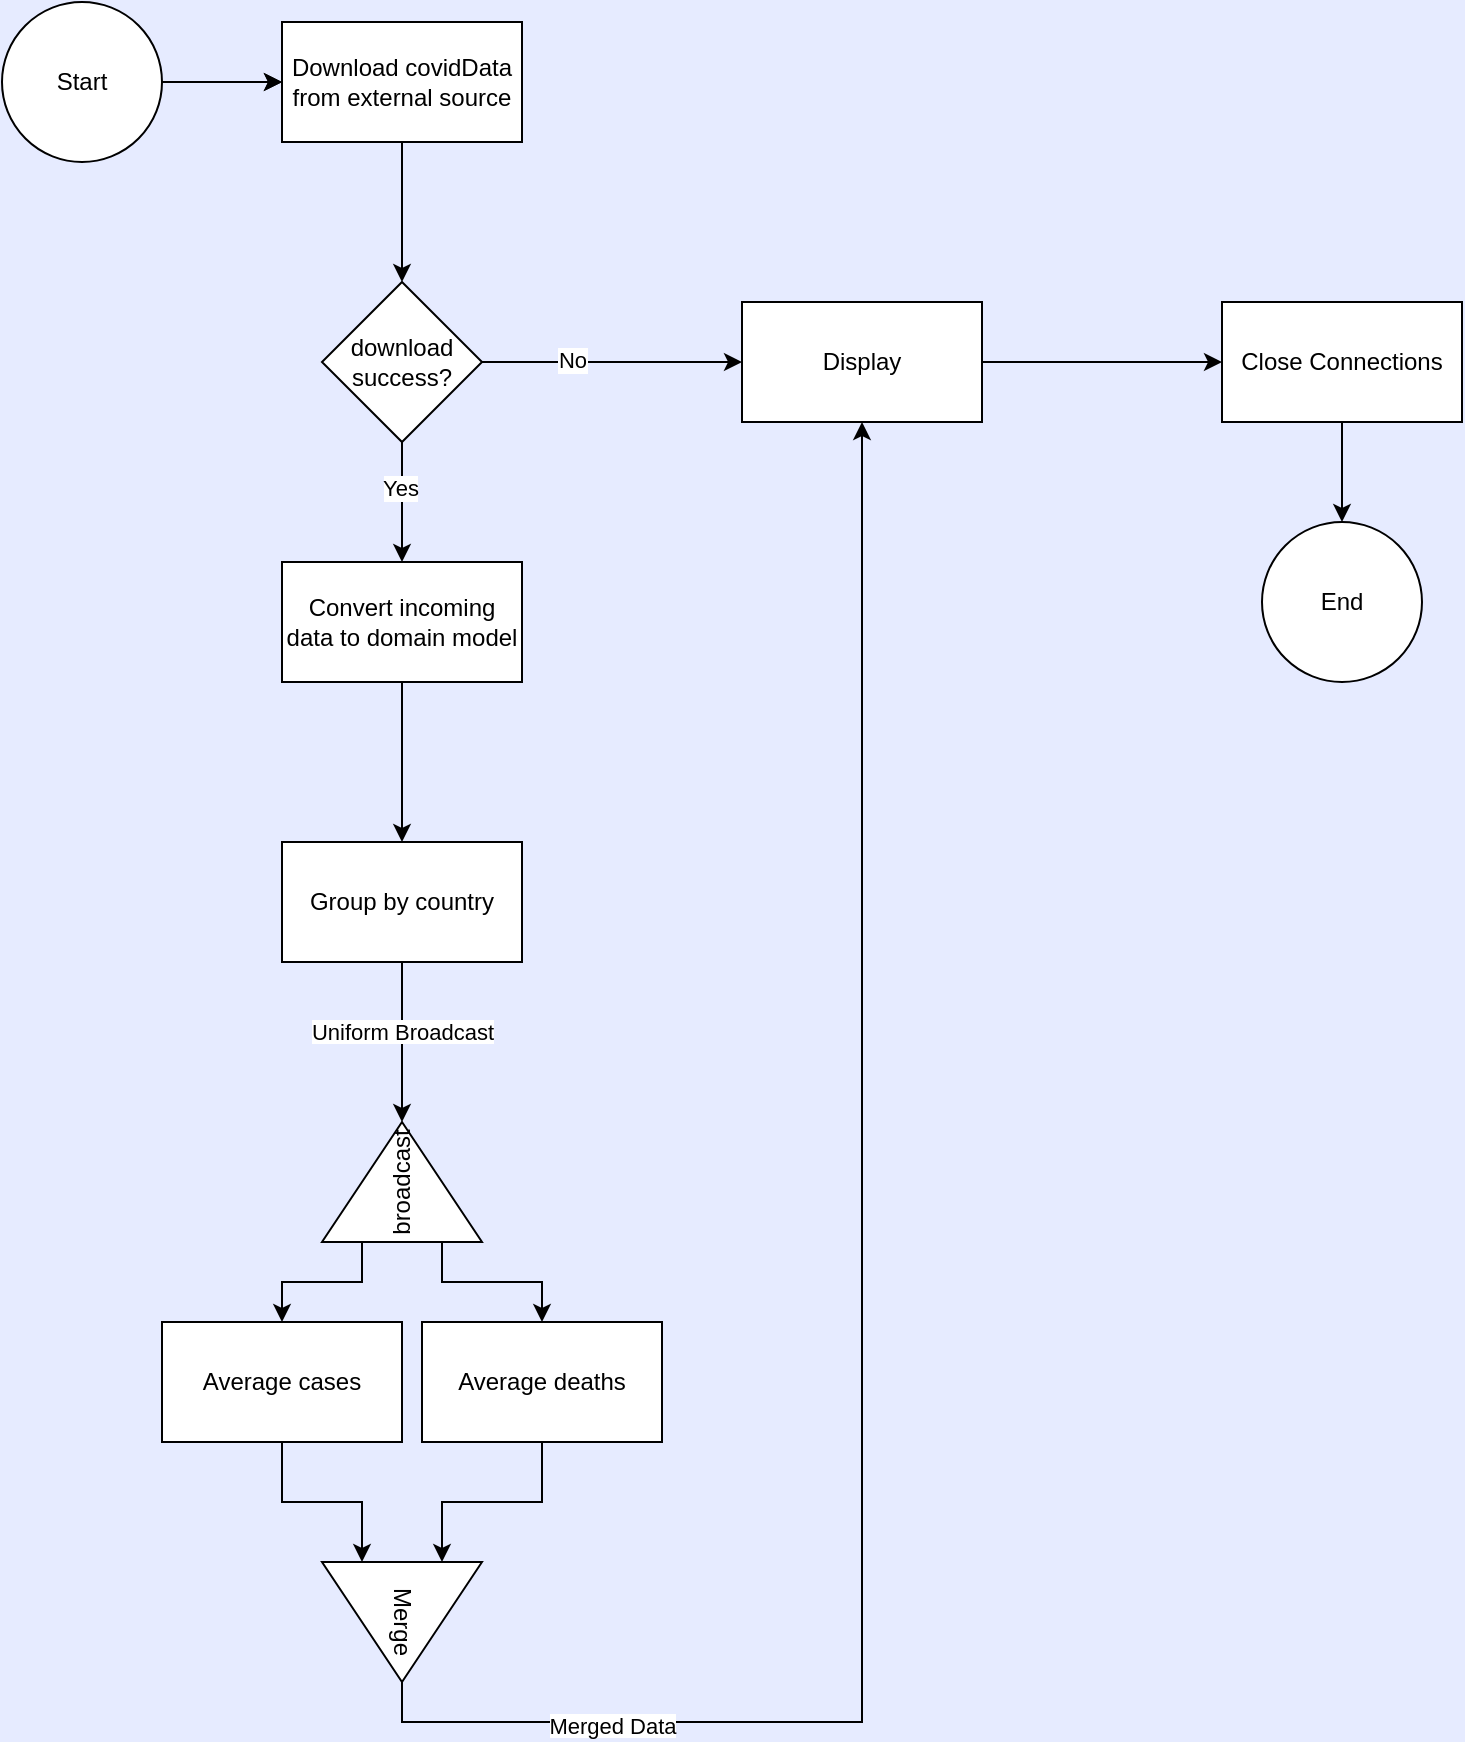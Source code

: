 <mxfile version="13.7.9" type="embed"><diagram id="xcBSDvuHyAwJCCUkQaVQ" name="Page-1"><mxGraphModel dx="520" dy="636" grid="1" gridSize="10" guides="1" tooltips="1" connect="1" arrows="1" fold="1" page="1" pageScale="1" pageWidth="827" pageHeight="1169" background="#E6EBFF" math="0" shadow="0"><root><mxCell id="46V4MzfUgrr_Lab3t0OD-0"/><mxCell id="46V4MzfUgrr_Lab3t0OD-1" parent="46V4MzfUgrr_Lab3t0OD-0"/><mxCell id="LZJYc4YYHJ1YW3onMMaM-3" value="" style="edgeStyle=orthogonalEdgeStyle;rounded=0;orthogonalLoop=1;jettySize=auto;html=1;" parent="46V4MzfUgrr_Lab3t0OD-1" source="LZJYc4YYHJ1YW3onMMaM-1" target="LZJYc4YYHJ1YW3onMMaM-2" edge="1"><mxGeometry relative="1" as="geometry"/></mxCell><mxCell id="3Scls3nelL3lFTV3fOes-0" value="" style="edgeStyle=orthogonalEdgeStyle;rounded=0;orthogonalLoop=1;jettySize=auto;html=1;strokeColor=#000000;" parent="46V4MzfUgrr_Lab3t0OD-1" source="LZJYc4YYHJ1YW3onMMaM-1" target="LZJYc4YYHJ1YW3onMMaM-2" edge="1"><mxGeometry relative="1" as="geometry"/></mxCell><mxCell id="LZJYc4YYHJ1YW3onMMaM-1" value="&lt;font color=&quot;#000000&quot;&gt;Start&lt;/font&gt;" style="ellipse;whiteSpace=wrap;html=1;aspect=fixed;fillColor=#FFFFFF;strokeColor=#000000;" parent="46V4MzfUgrr_Lab3t0OD-1" vertex="1"><mxGeometry x="30" y="30" width="80" height="80" as="geometry"/></mxCell><mxCell id="LZJYc4YYHJ1YW3onMMaM-5" value="" style="edgeStyle=orthogonalEdgeStyle;rounded=0;orthogonalLoop=1;jettySize=auto;html=1;strokeColor=#000000;" parent="46V4MzfUgrr_Lab3t0OD-1" source="LZJYc4YYHJ1YW3onMMaM-2" target="LZJYc4YYHJ1YW3onMMaM-4" edge="1"><mxGeometry relative="1" as="geometry"/></mxCell><mxCell id="LZJYc4YYHJ1YW3onMMaM-2" value="&lt;font color=&quot;#000000&quot;&gt;Download covidData from external source&lt;/font&gt;" style="whiteSpace=wrap;html=1;fillColor=#FFFFFF;strokeColor=#000000;" parent="46V4MzfUgrr_Lab3t0OD-1" vertex="1"><mxGeometry x="170" y="40" width="120" height="60" as="geometry"/></mxCell><mxCell id="LZJYc4YYHJ1YW3onMMaM-12" value="" style="edgeStyle=orthogonalEdgeStyle;rounded=0;orthogonalLoop=1;jettySize=auto;html=1;strokeColor=#000000;" parent="46V4MzfUgrr_Lab3t0OD-1" source="LZJYc4YYHJ1YW3onMMaM-4" target="LZJYc4YYHJ1YW3onMMaM-11" edge="1"><mxGeometry relative="1" as="geometry"><Array as="points"><mxPoint x="230" y="270"/><mxPoint x="230" y="270"/></Array></mxGeometry></mxCell><mxCell id="3Scls3nelL3lFTV3fOes-3" value="&lt;span style=&quot;background-color: rgb(255 , 255 , 255)&quot;&gt;Yes&lt;/span&gt;" style="edgeLabel;html=1;align=center;verticalAlign=middle;resizable=0;points=[];fontColor=#000000;" parent="LZJYc4YYHJ1YW3onMMaM-12" vertex="1" connectable="0"><mxGeometry x="-0.232" y="-1" relative="1" as="geometry"><mxPoint as="offset"/></mxGeometry></mxCell><mxCell id="LZJYc4YYHJ1YW3onMMaM-30" style="edgeStyle=orthogonalEdgeStyle;rounded=0;orthogonalLoop=1;jettySize=auto;html=1;exitX=1;exitY=0.5;exitDx=0;exitDy=0;entryX=0;entryY=0.5;entryDx=0;entryDy=0;strokeColor=#000000;" parent="46V4MzfUgrr_Lab3t0OD-1" source="LZJYc4YYHJ1YW3onMMaM-4" target="LZJYc4YYHJ1YW3onMMaM-28" edge="1"><mxGeometry relative="1" as="geometry"/></mxCell><mxCell id="LZJYc4YYHJ1YW3onMMaM-36" value="&lt;font color=&quot;#000000&quot; style=&quot;background-color: rgb(255 , 255 , 255)&quot;&gt;No&lt;/font&gt;" style="edgeLabel;html=1;align=center;verticalAlign=middle;resizable=0;points=[];" parent="LZJYc4YYHJ1YW3onMMaM-30" vertex="1" connectable="0"><mxGeometry x="-0.308" y="1" relative="1" as="geometry"><mxPoint as="offset"/></mxGeometry></mxCell><mxCell id="LZJYc4YYHJ1YW3onMMaM-4" value="&lt;font color=&quot;#000000&quot;&gt;download success?&lt;/font&gt;" style="rhombus;whiteSpace=wrap;html=1;fillColor=#FFFFFF;strokeColor=#000000;" parent="46V4MzfUgrr_Lab3t0OD-1" vertex="1"><mxGeometry x="190" y="170" width="80" height="80" as="geometry"/></mxCell><mxCell id="LZJYc4YYHJ1YW3onMMaM-8" value="&lt;font color=&quot;#000000&quot;&gt;End&lt;/font&gt;" style="ellipse;whiteSpace=wrap;html=1;aspect=fixed;fillColor=#FFFFFF;strokeColor=#000000;" parent="46V4MzfUgrr_Lab3t0OD-1" vertex="1"><mxGeometry x="660" y="290" width="80" height="80" as="geometry"/></mxCell><mxCell id="LZJYc4YYHJ1YW3onMMaM-14" value="" style="edgeStyle=orthogonalEdgeStyle;rounded=0;orthogonalLoop=1;jettySize=auto;html=1;strokeColor=#000000;" parent="46V4MzfUgrr_Lab3t0OD-1" source="LZJYc4YYHJ1YW3onMMaM-11" target="LZJYc4YYHJ1YW3onMMaM-13" edge="1"><mxGeometry relative="1" as="geometry"/></mxCell><mxCell id="LZJYc4YYHJ1YW3onMMaM-11" value="&lt;font color=&quot;#000000&quot;&gt;Convert incoming data to domain model&lt;/font&gt;" style="whiteSpace=wrap;html=1;fillColor=#FFFFFF;strokeColor=#000000;" parent="46V4MzfUgrr_Lab3t0OD-1" vertex="1"><mxGeometry x="170" y="310" width="120" height="60" as="geometry"/></mxCell><mxCell id="LZJYc4YYHJ1YW3onMMaM-17" style="edgeStyle=orthogonalEdgeStyle;rounded=0;orthogonalLoop=1;jettySize=auto;html=1;exitX=0.5;exitY=1;exitDx=0;exitDy=0;entryX=1;entryY=0.5;entryDx=0;entryDy=0;strokeColor=#000000;" parent="46V4MzfUgrr_Lab3t0OD-1" source="LZJYc4YYHJ1YW3onMMaM-13" target="LZJYc4YYHJ1YW3onMMaM-15" edge="1"><mxGeometry relative="1" as="geometry"/></mxCell><mxCell id="LZJYc4YYHJ1YW3onMMaM-40" value="&lt;font color=&quot;#000000&quot; style=&quot;background-color: rgb(255 , 255 , 255)&quot;&gt;Uniform Broadcast&lt;/font&gt;" style="edgeLabel;html=1;align=center;verticalAlign=middle;resizable=0;points=[];labelBackgroundColor=none;" parent="LZJYc4YYHJ1YW3onMMaM-17" vertex="1" connectable="0"><mxGeometry x="-0.124" relative="1" as="geometry"><mxPoint as="offset"/></mxGeometry></mxCell><mxCell id="LZJYc4YYHJ1YW3onMMaM-13" value="&lt;font color=&quot;#000000&quot;&gt;Group by country&lt;/font&gt;" style="whiteSpace=wrap;html=1;fillColor=#FFFFFF;strokeColor=#000000;" parent="46V4MzfUgrr_Lab3t0OD-1" vertex="1"><mxGeometry x="170" y="450" width="120" height="60" as="geometry"/></mxCell><mxCell id="LZJYc4YYHJ1YW3onMMaM-20" style="edgeStyle=orthogonalEdgeStyle;rounded=0;orthogonalLoop=1;jettySize=auto;html=1;exitX=0;exitY=0.25;exitDx=0;exitDy=0;strokeColor=#000000;" parent="46V4MzfUgrr_Lab3t0OD-1" source="LZJYc4YYHJ1YW3onMMaM-15" target="LZJYc4YYHJ1YW3onMMaM-18" edge="1"><mxGeometry relative="1" as="geometry"/></mxCell><mxCell id="LZJYc4YYHJ1YW3onMMaM-21" style="edgeStyle=orthogonalEdgeStyle;rounded=0;orthogonalLoop=1;jettySize=auto;html=1;exitX=0;exitY=0.75;exitDx=0;exitDy=0;strokeColor=#000000;" parent="46V4MzfUgrr_Lab3t0OD-1" source="LZJYc4YYHJ1YW3onMMaM-15" target="LZJYc4YYHJ1YW3onMMaM-19" edge="1"><mxGeometry relative="1" as="geometry"/></mxCell><mxCell id="LZJYc4YYHJ1YW3onMMaM-15" value="&lt;font color=&quot;#000000&quot;&gt;broadcast&lt;/font&gt;" style="triangle;whiteSpace=wrap;html=1;rotation=-90;fillColor=#FFFFFF;strokeColor=#000000;" parent="46V4MzfUgrr_Lab3t0OD-1" vertex="1"><mxGeometry x="200" y="580" width="60" height="80" as="geometry"/></mxCell><mxCell id="LZJYc4YYHJ1YW3onMMaM-23" style="edgeStyle=orthogonalEdgeStyle;rounded=0;orthogonalLoop=1;jettySize=auto;html=1;exitX=0.5;exitY=1;exitDx=0;exitDy=0;entryX=0;entryY=0.75;entryDx=0;entryDy=0;strokeColor=#000000;" parent="46V4MzfUgrr_Lab3t0OD-1" source="LZJYc4YYHJ1YW3onMMaM-18" target="LZJYc4YYHJ1YW3onMMaM-22" edge="1"><mxGeometry relative="1" as="geometry"/></mxCell><mxCell id="LZJYc4YYHJ1YW3onMMaM-18" value="&lt;font color=&quot;#000000&quot;&gt;Average cases&lt;/font&gt;" style="rounded=0;whiteSpace=wrap;html=1;fillColor=#FFFFFF;strokeColor=#000000;" parent="46V4MzfUgrr_Lab3t0OD-1" vertex="1"><mxGeometry x="110" y="690" width="120" height="60" as="geometry"/></mxCell><mxCell id="LZJYc4YYHJ1YW3onMMaM-24" style="edgeStyle=orthogonalEdgeStyle;rounded=0;orthogonalLoop=1;jettySize=auto;html=1;exitX=0.5;exitY=1;exitDx=0;exitDy=0;entryX=0;entryY=0.25;entryDx=0;entryDy=0;strokeColor=#000000;" parent="46V4MzfUgrr_Lab3t0OD-1" source="LZJYc4YYHJ1YW3onMMaM-19" target="LZJYc4YYHJ1YW3onMMaM-22" edge="1"><mxGeometry relative="1" as="geometry"/></mxCell><mxCell id="LZJYc4YYHJ1YW3onMMaM-19" value="&lt;font color=&quot;#000000&quot;&gt;Average deaths&lt;/font&gt;" style="rounded=0;whiteSpace=wrap;html=1;fillColor=#FFFFFF;strokeColor=#000000;" parent="46V4MzfUgrr_Lab3t0OD-1" vertex="1"><mxGeometry x="240" y="690" width="120" height="60" as="geometry"/></mxCell><mxCell id="LZJYc4YYHJ1YW3onMMaM-22" value="&lt;font color=&quot;#000000&quot;&gt;Merge&lt;/font&gt;" style="triangle;whiteSpace=wrap;html=1;rotation=90;fillColor=#FFFFFF;strokeColor=#000000;" parent="46V4MzfUgrr_Lab3t0OD-1" vertex="1"><mxGeometry x="200" y="800" width="60" height="80" as="geometry"/></mxCell><mxCell id="LZJYc4YYHJ1YW3onMMaM-27" style="edgeStyle=orthogonalEdgeStyle;rounded=0;orthogonalLoop=1;jettySize=auto;html=1;exitX=1;exitY=0.5;exitDx=0;exitDy=0;entryX=0.5;entryY=1;entryDx=0;entryDy=0;strokeColor=#000000;" parent="46V4MzfUgrr_Lab3t0OD-1" source="LZJYc4YYHJ1YW3onMMaM-22" target="LZJYc4YYHJ1YW3onMMaM-28" edge="1"><mxGeometry relative="1" as="geometry"><mxPoint x="290" y="930" as="sourcePoint"/></mxGeometry></mxCell><mxCell id="LZJYc4YYHJ1YW3onMMaM-41" value="&lt;span style=&quot;background-color: rgb(255 , 255 , 255)&quot;&gt;Merged Data&lt;/span&gt;" style="edgeLabel;html=1;align=center;verticalAlign=middle;resizable=0;points=[];labelBackgroundColor=none;fontColor=#000000;" parent="LZJYc4YYHJ1YW3onMMaM-27" vertex="1" connectable="0"><mxGeometry x="-0.722" y="-2" relative="1" as="geometry"><mxPoint as="offset"/></mxGeometry></mxCell><mxCell id="LZJYc4YYHJ1YW3onMMaM-33" style="edgeStyle=orthogonalEdgeStyle;rounded=0;orthogonalLoop=1;jettySize=auto;html=1;exitX=1;exitY=0.5;exitDx=0;exitDy=0;entryX=0;entryY=0.5;entryDx=0;entryDy=0;strokeColor=#000000;" parent="46V4MzfUgrr_Lab3t0OD-1" source="LZJYc4YYHJ1YW3onMMaM-28" target="LZJYc4YYHJ1YW3onMMaM-32" edge="1"><mxGeometry relative="1" as="geometry"/></mxCell><mxCell id="LZJYc4YYHJ1YW3onMMaM-28" value="&lt;font color=&quot;#000000&quot;&gt;Display&lt;/font&gt;" style="rounded=0;whiteSpace=wrap;html=1;fillColor=#FFFFFF;strokeColor=#000000;" parent="46V4MzfUgrr_Lab3t0OD-1" vertex="1"><mxGeometry x="400" y="180" width="120" height="60" as="geometry"/></mxCell><mxCell id="LZJYc4YYHJ1YW3onMMaM-35" style="edgeStyle=orthogonalEdgeStyle;rounded=0;orthogonalLoop=1;jettySize=auto;html=1;exitX=0.5;exitY=1;exitDx=0;exitDy=0;strokeColor=#000000;" parent="46V4MzfUgrr_Lab3t0OD-1" source="LZJYc4YYHJ1YW3onMMaM-32" target="LZJYc4YYHJ1YW3onMMaM-8" edge="1"><mxGeometry relative="1" as="geometry"/></mxCell><mxCell id="LZJYc4YYHJ1YW3onMMaM-32" value="&lt;font color=&quot;#000000&quot;&gt;Close Connections&lt;/font&gt;" style="rounded=0;whiteSpace=wrap;html=1;fillColor=#FFFFFF;strokeColor=#000000;" parent="46V4MzfUgrr_Lab3t0OD-1" vertex="1"><mxGeometry x="640" y="180" width="120" height="60" as="geometry"/></mxCell></root></mxGraphModel></diagram></mxfile>